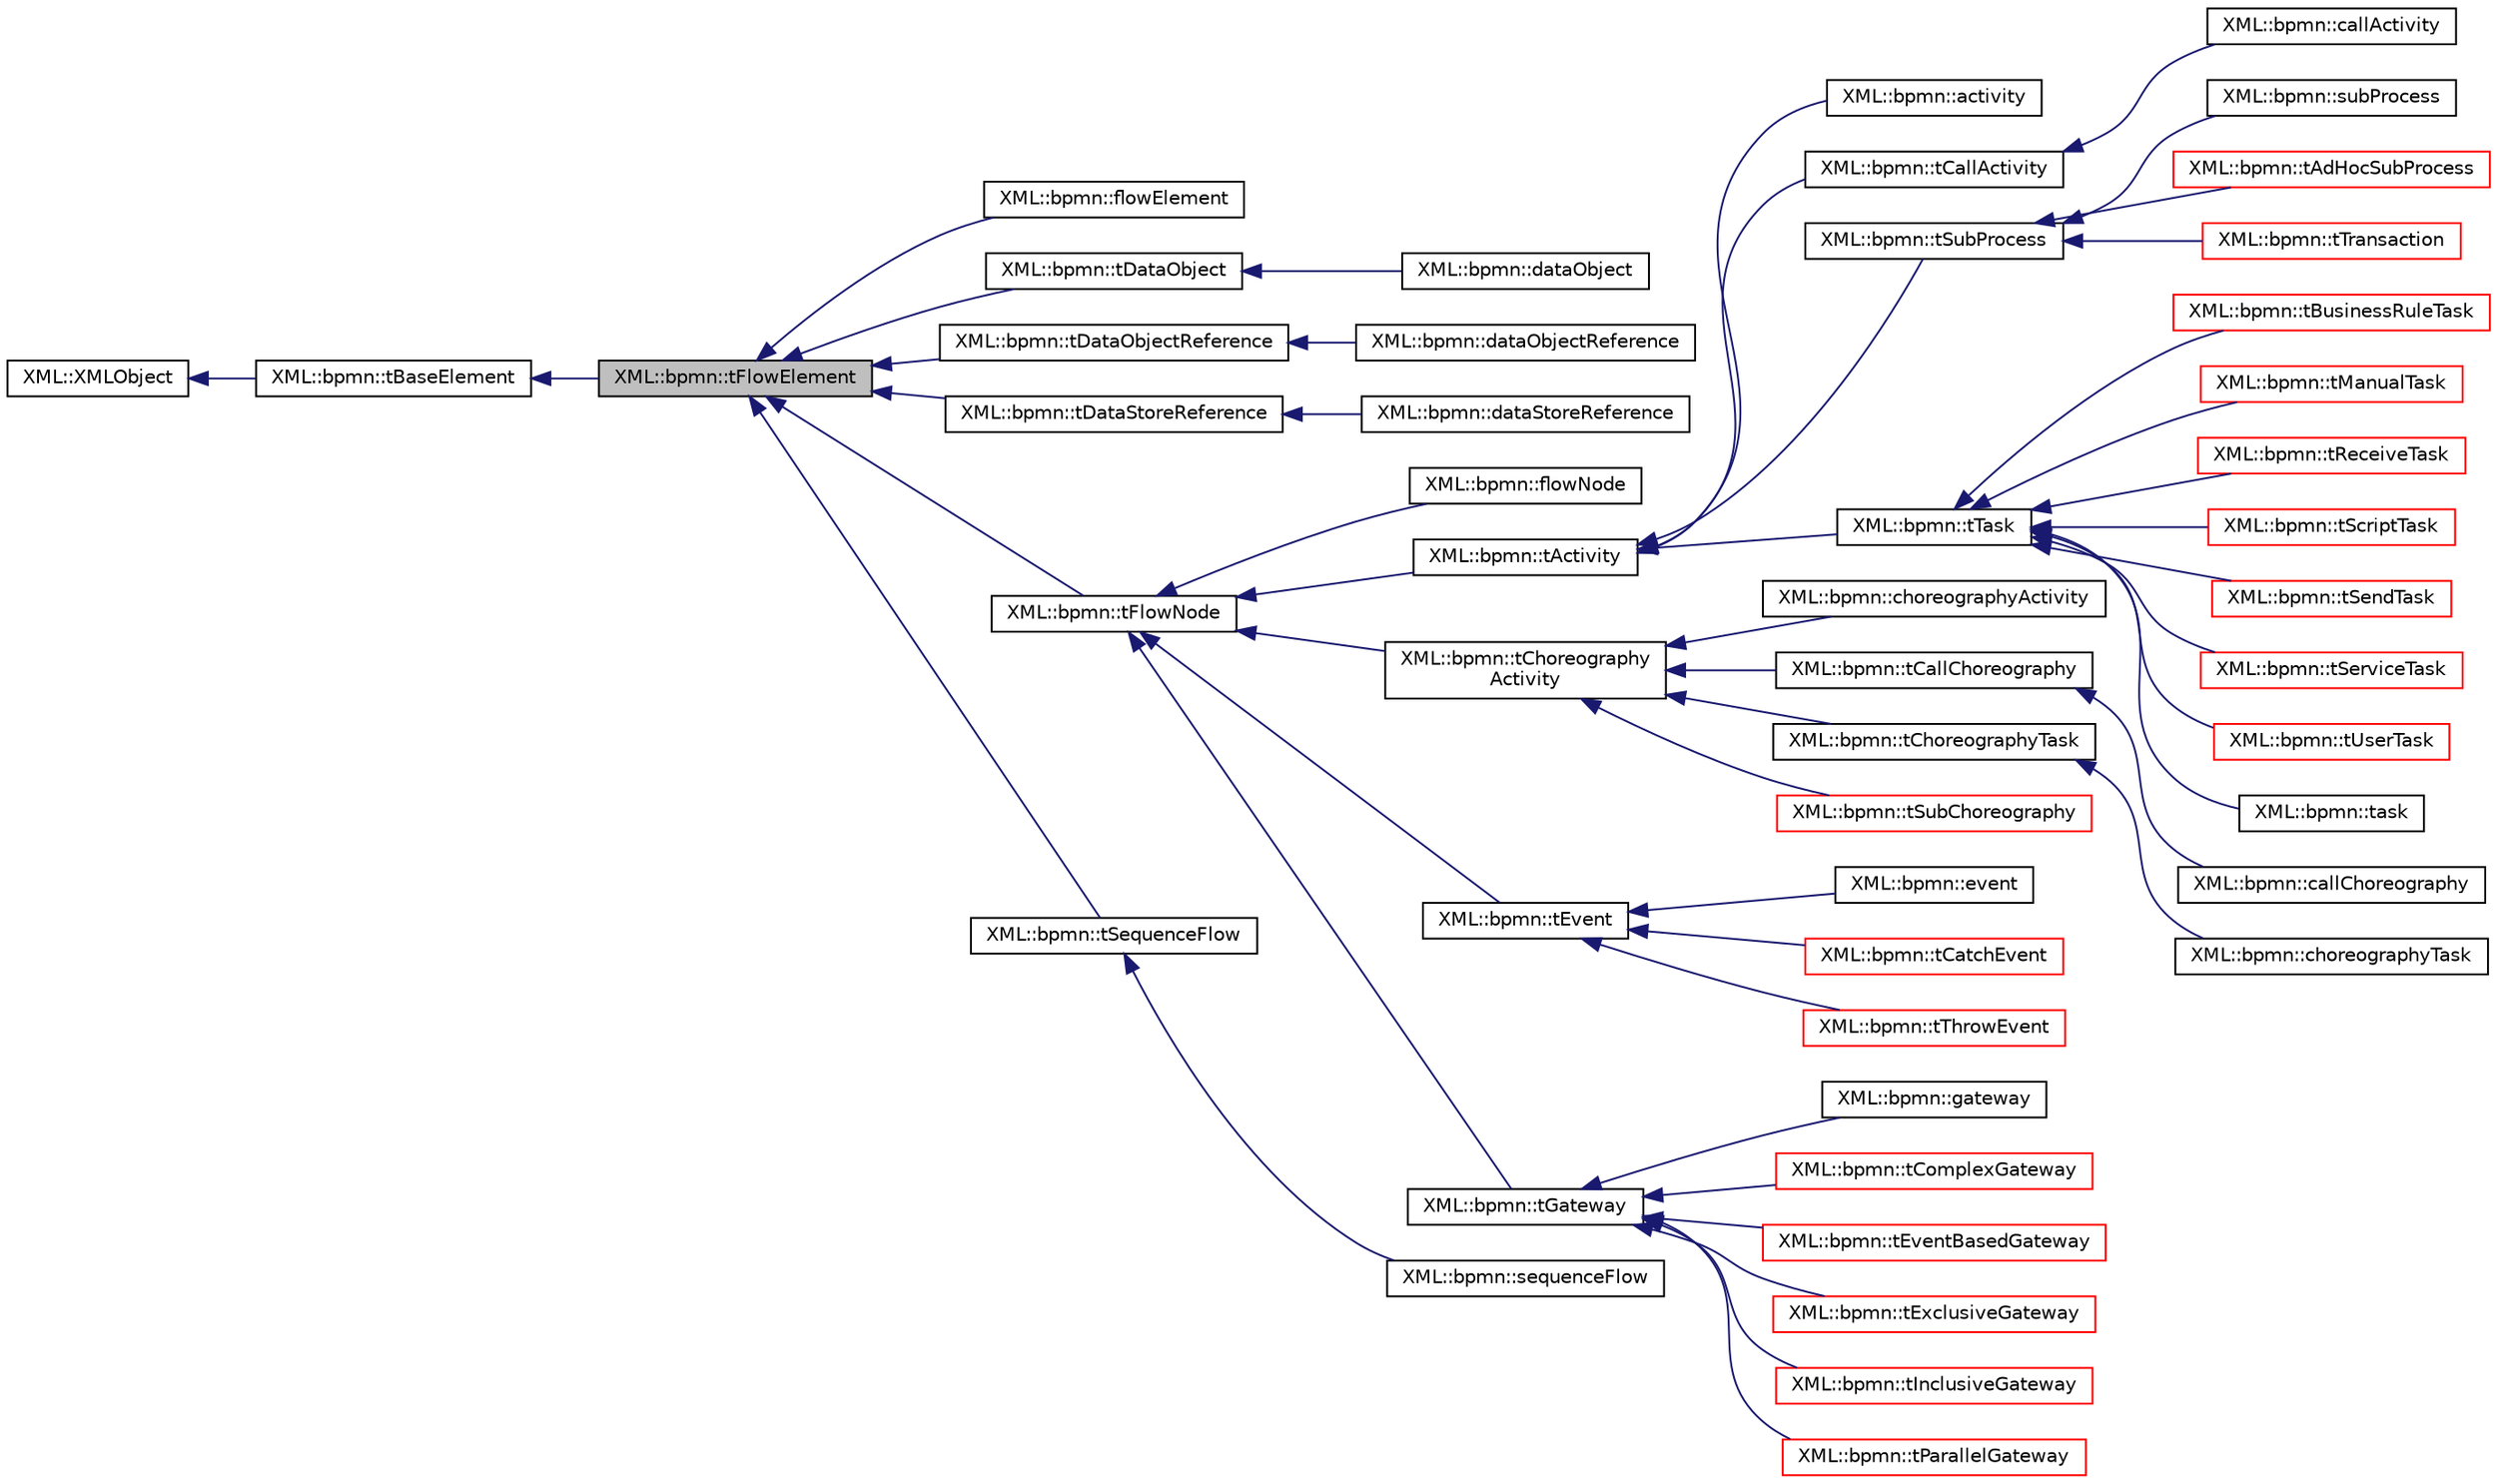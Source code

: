 digraph "XML::bpmn::tFlowElement"
{
 // LATEX_PDF_SIZE
  edge [fontname="Helvetica",fontsize="10",labelfontname="Helvetica",labelfontsize="10"];
  node [fontname="Helvetica",fontsize="10",shape=record];
  rankdir="LR";
  Node1 [label="XML::bpmn::tFlowElement",height=0.2,width=0.4,color="black", fillcolor="grey75", style="filled", fontcolor="black",tooltip=" "];
  Node2 -> Node1 [dir="back",color="midnightblue",fontsize="10",style="solid",fontname="Helvetica"];
  Node2 [label="XML::bpmn::tBaseElement",height=0.2,width=0.4,color="black", fillcolor="white", style="filled",URL="$classXML_1_1bpmn_1_1tBaseElement.html",tooltip=" "];
  Node3 -> Node2 [dir="back",color="midnightblue",fontsize="10",style="solid",fontname="Helvetica"];
  Node3 [label="XML::XMLObject",height=0.2,width=0.4,color="black", fillcolor="white", style="filled",URL="$classXML_1_1XMLObject.html",tooltip=" "];
  Node1 -> Node4 [dir="back",color="midnightblue",fontsize="10",style="solid",fontname="Helvetica"];
  Node4 [label="XML::bpmn::flowElement",height=0.2,width=0.4,color="black", fillcolor="white", style="filled",URL="$classXML_1_1bpmn_1_1flowElement.html",tooltip=" "];
  Node1 -> Node5 [dir="back",color="midnightblue",fontsize="10",style="solid",fontname="Helvetica"];
  Node5 [label="XML::bpmn::tDataObject",height=0.2,width=0.4,color="black", fillcolor="white", style="filled",URL="$classXML_1_1bpmn_1_1tDataObject.html",tooltip=" "];
  Node5 -> Node6 [dir="back",color="midnightblue",fontsize="10",style="solid",fontname="Helvetica"];
  Node6 [label="XML::bpmn::dataObject",height=0.2,width=0.4,color="black", fillcolor="white", style="filled",URL="$classXML_1_1bpmn_1_1dataObject.html",tooltip=" "];
  Node1 -> Node7 [dir="back",color="midnightblue",fontsize="10",style="solid",fontname="Helvetica"];
  Node7 [label="XML::bpmn::tDataObjectReference",height=0.2,width=0.4,color="black", fillcolor="white", style="filled",URL="$classXML_1_1bpmn_1_1tDataObjectReference.html",tooltip=" "];
  Node7 -> Node8 [dir="back",color="midnightblue",fontsize="10",style="solid",fontname="Helvetica"];
  Node8 [label="XML::bpmn::dataObjectReference",height=0.2,width=0.4,color="black", fillcolor="white", style="filled",URL="$classXML_1_1bpmn_1_1dataObjectReference.html",tooltip=" "];
  Node1 -> Node9 [dir="back",color="midnightblue",fontsize="10",style="solid",fontname="Helvetica"];
  Node9 [label="XML::bpmn::tDataStoreReference",height=0.2,width=0.4,color="black", fillcolor="white", style="filled",URL="$classXML_1_1bpmn_1_1tDataStoreReference.html",tooltip=" "];
  Node9 -> Node10 [dir="back",color="midnightblue",fontsize="10",style="solid",fontname="Helvetica"];
  Node10 [label="XML::bpmn::dataStoreReference",height=0.2,width=0.4,color="black", fillcolor="white", style="filled",URL="$classXML_1_1bpmn_1_1dataStoreReference.html",tooltip=" "];
  Node1 -> Node11 [dir="back",color="midnightblue",fontsize="10",style="solid",fontname="Helvetica"];
  Node11 [label="XML::bpmn::tFlowNode",height=0.2,width=0.4,color="black", fillcolor="white", style="filled",URL="$classXML_1_1bpmn_1_1tFlowNode.html",tooltip=" "];
  Node11 -> Node12 [dir="back",color="midnightblue",fontsize="10",style="solid",fontname="Helvetica"];
  Node12 [label="XML::bpmn::flowNode",height=0.2,width=0.4,color="black", fillcolor="white", style="filled",URL="$classXML_1_1bpmn_1_1flowNode.html",tooltip=" "];
  Node11 -> Node13 [dir="back",color="midnightblue",fontsize="10",style="solid",fontname="Helvetica"];
  Node13 [label="XML::bpmn::tActivity",height=0.2,width=0.4,color="black", fillcolor="white", style="filled",URL="$classXML_1_1bpmn_1_1tActivity.html",tooltip=" "];
  Node13 -> Node14 [dir="back",color="midnightblue",fontsize="10",style="solid",fontname="Helvetica"];
  Node14 [label="XML::bpmn::activity",height=0.2,width=0.4,color="black", fillcolor="white", style="filled",URL="$classXML_1_1bpmn_1_1activity.html",tooltip=" "];
  Node13 -> Node15 [dir="back",color="midnightblue",fontsize="10",style="solid",fontname="Helvetica"];
  Node15 [label="XML::bpmn::tCallActivity",height=0.2,width=0.4,color="black", fillcolor="white", style="filled",URL="$classXML_1_1bpmn_1_1tCallActivity.html",tooltip=" "];
  Node15 -> Node16 [dir="back",color="midnightblue",fontsize="10",style="solid",fontname="Helvetica"];
  Node16 [label="XML::bpmn::callActivity",height=0.2,width=0.4,color="black", fillcolor="white", style="filled",URL="$classXML_1_1bpmn_1_1callActivity.html",tooltip=" "];
  Node13 -> Node17 [dir="back",color="midnightblue",fontsize="10",style="solid",fontname="Helvetica"];
  Node17 [label="XML::bpmn::tSubProcess",height=0.2,width=0.4,color="black", fillcolor="white", style="filled",URL="$classXML_1_1bpmn_1_1tSubProcess.html",tooltip=" "];
  Node17 -> Node18 [dir="back",color="midnightblue",fontsize="10",style="solid",fontname="Helvetica"];
  Node18 [label="XML::bpmn::subProcess",height=0.2,width=0.4,color="black", fillcolor="white", style="filled",URL="$classXML_1_1bpmn_1_1subProcess.html",tooltip=" "];
  Node17 -> Node19 [dir="back",color="midnightblue",fontsize="10",style="solid",fontname="Helvetica"];
  Node19 [label="XML::bpmn::tAdHocSubProcess",height=0.2,width=0.4,color="red", fillcolor="white", style="filled",URL="$classXML_1_1bpmn_1_1tAdHocSubProcess.html",tooltip=" "];
  Node17 -> Node21 [dir="back",color="midnightblue",fontsize="10",style="solid",fontname="Helvetica"];
  Node21 [label="XML::bpmn::tTransaction",height=0.2,width=0.4,color="red", fillcolor="white", style="filled",URL="$classXML_1_1bpmn_1_1tTransaction.html",tooltip=" "];
  Node13 -> Node23 [dir="back",color="midnightblue",fontsize="10",style="solid",fontname="Helvetica"];
  Node23 [label="XML::bpmn::tTask",height=0.2,width=0.4,color="black", fillcolor="white", style="filled",URL="$classXML_1_1bpmn_1_1tTask.html",tooltip=" "];
  Node23 -> Node24 [dir="back",color="midnightblue",fontsize="10",style="solid",fontname="Helvetica"];
  Node24 [label="XML::bpmn::tBusinessRuleTask",height=0.2,width=0.4,color="red", fillcolor="white", style="filled",URL="$classXML_1_1bpmn_1_1tBusinessRuleTask.html",tooltip=" "];
  Node23 -> Node26 [dir="back",color="midnightblue",fontsize="10",style="solid",fontname="Helvetica"];
  Node26 [label="XML::bpmn::tManualTask",height=0.2,width=0.4,color="red", fillcolor="white", style="filled",URL="$classXML_1_1bpmn_1_1tManualTask.html",tooltip=" "];
  Node23 -> Node28 [dir="back",color="midnightblue",fontsize="10",style="solid",fontname="Helvetica"];
  Node28 [label="XML::bpmn::tReceiveTask",height=0.2,width=0.4,color="red", fillcolor="white", style="filled",URL="$classXML_1_1bpmn_1_1tReceiveTask.html",tooltip=" "];
  Node23 -> Node30 [dir="back",color="midnightblue",fontsize="10",style="solid",fontname="Helvetica"];
  Node30 [label="XML::bpmn::tScriptTask",height=0.2,width=0.4,color="red", fillcolor="white", style="filled",URL="$classXML_1_1bpmn_1_1tScriptTask.html",tooltip=" "];
  Node23 -> Node32 [dir="back",color="midnightblue",fontsize="10",style="solid",fontname="Helvetica"];
  Node32 [label="XML::bpmn::tSendTask",height=0.2,width=0.4,color="red", fillcolor="white", style="filled",URL="$classXML_1_1bpmn_1_1tSendTask.html",tooltip=" "];
  Node23 -> Node34 [dir="back",color="midnightblue",fontsize="10",style="solid",fontname="Helvetica"];
  Node34 [label="XML::bpmn::tServiceTask",height=0.2,width=0.4,color="red", fillcolor="white", style="filled",URL="$classXML_1_1bpmn_1_1tServiceTask.html",tooltip=" "];
  Node23 -> Node36 [dir="back",color="midnightblue",fontsize="10",style="solid",fontname="Helvetica"];
  Node36 [label="XML::bpmn::tUserTask",height=0.2,width=0.4,color="red", fillcolor="white", style="filled",URL="$classXML_1_1bpmn_1_1tUserTask.html",tooltip=" "];
  Node23 -> Node38 [dir="back",color="midnightblue",fontsize="10",style="solid",fontname="Helvetica"];
  Node38 [label="XML::bpmn::task",height=0.2,width=0.4,color="black", fillcolor="white", style="filled",URL="$classXML_1_1bpmn_1_1task.html",tooltip=" "];
  Node11 -> Node39 [dir="back",color="midnightblue",fontsize="10",style="solid",fontname="Helvetica"];
  Node39 [label="XML::bpmn::tChoreography\lActivity",height=0.2,width=0.4,color="black", fillcolor="white", style="filled",URL="$classXML_1_1bpmn_1_1tChoreographyActivity.html",tooltip=" "];
  Node39 -> Node40 [dir="back",color="midnightblue",fontsize="10",style="solid",fontname="Helvetica"];
  Node40 [label="XML::bpmn::choreographyActivity",height=0.2,width=0.4,color="black", fillcolor="white", style="filled",URL="$classXML_1_1bpmn_1_1choreographyActivity.html",tooltip=" "];
  Node39 -> Node41 [dir="back",color="midnightblue",fontsize="10",style="solid",fontname="Helvetica"];
  Node41 [label="XML::bpmn::tCallChoreography",height=0.2,width=0.4,color="black", fillcolor="white", style="filled",URL="$classXML_1_1bpmn_1_1tCallChoreography.html",tooltip=" "];
  Node41 -> Node42 [dir="back",color="midnightblue",fontsize="10",style="solid",fontname="Helvetica"];
  Node42 [label="XML::bpmn::callChoreography",height=0.2,width=0.4,color="black", fillcolor="white", style="filled",URL="$classXML_1_1bpmn_1_1callChoreography.html",tooltip=" "];
  Node39 -> Node43 [dir="back",color="midnightblue",fontsize="10",style="solid",fontname="Helvetica"];
  Node43 [label="XML::bpmn::tChoreographyTask",height=0.2,width=0.4,color="black", fillcolor="white", style="filled",URL="$classXML_1_1bpmn_1_1tChoreographyTask.html",tooltip=" "];
  Node43 -> Node44 [dir="back",color="midnightblue",fontsize="10",style="solid",fontname="Helvetica"];
  Node44 [label="XML::bpmn::choreographyTask",height=0.2,width=0.4,color="black", fillcolor="white", style="filled",URL="$classXML_1_1bpmn_1_1choreographyTask.html",tooltip=" "];
  Node39 -> Node45 [dir="back",color="midnightblue",fontsize="10",style="solid",fontname="Helvetica"];
  Node45 [label="XML::bpmn::tSubChoreography",height=0.2,width=0.4,color="red", fillcolor="white", style="filled",URL="$classXML_1_1bpmn_1_1tSubChoreography.html",tooltip=" "];
  Node11 -> Node47 [dir="back",color="midnightblue",fontsize="10",style="solid",fontname="Helvetica"];
  Node47 [label="XML::bpmn::tEvent",height=0.2,width=0.4,color="black", fillcolor="white", style="filled",URL="$classXML_1_1bpmn_1_1tEvent.html",tooltip=" "];
  Node47 -> Node48 [dir="back",color="midnightblue",fontsize="10",style="solid",fontname="Helvetica"];
  Node48 [label="XML::bpmn::event",height=0.2,width=0.4,color="black", fillcolor="white", style="filled",URL="$classXML_1_1bpmn_1_1event.html",tooltip=" "];
  Node47 -> Node49 [dir="back",color="midnightblue",fontsize="10",style="solid",fontname="Helvetica"];
  Node49 [label="XML::bpmn::tCatchEvent",height=0.2,width=0.4,color="red", fillcolor="white", style="filled",URL="$classXML_1_1bpmn_1_1tCatchEvent.html",tooltip=" "];
  Node47 -> Node57 [dir="back",color="midnightblue",fontsize="10",style="solid",fontname="Helvetica"];
  Node57 [label="XML::bpmn::tThrowEvent",height=0.2,width=0.4,color="red", fillcolor="white", style="filled",URL="$classXML_1_1bpmn_1_1tThrowEvent.html",tooltip=" "];
  Node11 -> Node65 [dir="back",color="midnightblue",fontsize="10",style="solid",fontname="Helvetica"];
  Node65 [label="XML::bpmn::tGateway",height=0.2,width=0.4,color="black", fillcolor="white", style="filled",URL="$classXML_1_1bpmn_1_1tGateway.html",tooltip=" "];
  Node65 -> Node66 [dir="back",color="midnightblue",fontsize="10",style="solid",fontname="Helvetica"];
  Node66 [label="XML::bpmn::gateway",height=0.2,width=0.4,color="black", fillcolor="white", style="filled",URL="$classXML_1_1bpmn_1_1gateway.html",tooltip=" "];
  Node65 -> Node67 [dir="back",color="midnightblue",fontsize="10",style="solid",fontname="Helvetica"];
  Node67 [label="XML::bpmn::tComplexGateway",height=0.2,width=0.4,color="red", fillcolor="white", style="filled",URL="$classXML_1_1bpmn_1_1tComplexGateway.html",tooltip=" "];
  Node65 -> Node69 [dir="back",color="midnightblue",fontsize="10",style="solid",fontname="Helvetica"];
  Node69 [label="XML::bpmn::tEventBasedGateway",height=0.2,width=0.4,color="red", fillcolor="white", style="filled",URL="$classXML_1_1bpmn_1_1tEventBasedGateway.html",tooltip=" "];
  Node65 -> Node71 [dir="back",color="midnightblue",fontsize="10",style="solid",fontname="Helvetica"];
  Node71 [label="XML::bpmn::tExclusiveGateway",height=0.2,width=0.4,color="red", fillcolor="white", style="filled",URL="$classXML_1_1bpmn_1_1tExclusiveGateway.html",tooltip=" "];
  Node65 -> Node73 [dir="back",color="midnightblue",fontsize="10",style="solid",fontname="Helvetica"];
  Node73 [label="XML::bpmn::tInclusiveGateway",height=0.2,width=0.4,color="red", fillcolor="white", style="filled",URL="$classXML_1_1bpmn_1_1tInclusiveGateway.html",tooltip=" "];
  Node65 -> Node75 [dir="back",color="midnightblue",fontsize="10",style="solid",fontname="Helvetica"];
  Node75 [label="XML::bpmn::tParallelGateway",height=0.2,width=0.4,color="red", fillcolor="white", style="filled",URL="$classXML_1_1bpmn_1_1tParallelGateway.html",tooltip=" "];
  Node1 -> Node77 [dir="back",color="midnightblue",fontsize="10",style="solid",fontname="Helvetica"];
  Node77 [label="XML::bpmn::tSequenceFlow",height=0.2,width=0.4,color="black", fillcolor="white", style="filled",URL="$classXML_1_1bpmn_1_1tSequenceFlow.html",tooltip=" "];
  Node77 -> Node78 [dir="back",color="midnightblue",fontsize="10",style="solid",fontname="Helvetica"];
  Node78 [label="XML::bpmn::sequenceFlow",height=0.2,width=0.4,color="black", fillcolor="white", style="filled",URL="$classXML_1_1bpmn_1_1sequenceFlow.html",tooltip=" "];
}
